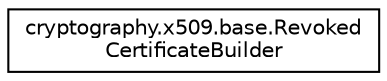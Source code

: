 digraph "Graphical Class Hierarchy"
{
 // LATEX_PDF_SIZE
  edge [fontname="Helvetica",fontsize="10",labelfontname="Helvetica",labelfontsize="10"];
  node [fontname="Helvetica",fontsize="10",shape=record];
  rankdir="LR";
  Node0 [label="cryptography.x509.base.Revoked\lCertificateBuilder",height=0.2,width=0.4,color="black", fillcolor="white", style="filled",URL="$classcryptography_1_1x509_1_1base_1_1RevokedCertificateBuilder.html",tooltip=" "];
}
